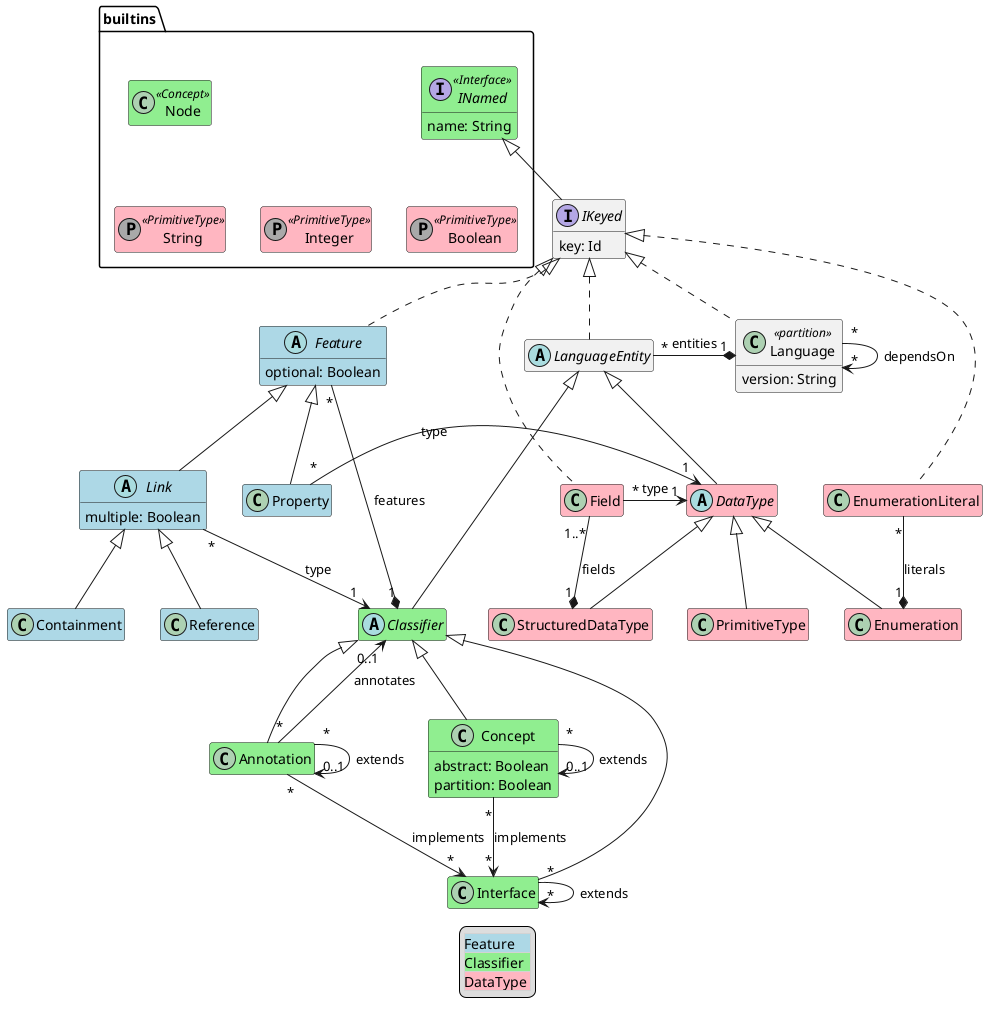 @startuml
hide empty members

package builtins {

    class builtins.Node <<Concept>> #LightGreen

    interface builtins.INamed <<Interface>> #LightGreen {
      name: String
    }

    class String <<(P, darkgray) PrimitiveType>> #LightPink
    class Integer <<(P, darkgray) PrimitiveType>> #LightPink
    class Boolean <<(P, darkgray) PrimitiveType>> #LightPink

    Node -[hidden]- String

    String -[hidden] Integer
    Integer -[hidden] Boolean

}

class Annotation #LightGreen extends Classifier

class Concept #LightGreen extends Classifier {
  abstract: Boolean
  partition: Boolean
}

class Interface #LightGreen extends Classifier

class Containment #LightBlue extends Link

abstract class DataType #LightPink extends LanguageEntity

class Enumeration #LightPink extends DataType

class EnumerationLiteral #LightPink implements IKeyed

abstract class Feature #LightBlue implements IKeyed {
  optional: Boolean
}

class Field #LightPink implements IKeyed

abstract class Classifier #LightGreen extends LanguageEntity

abstract class Link #LightBlue extends Feature {
  multiple: Boolean
}

class Language <<partition>> implements IKeyed {
  version: String
}

abstract class LanguageEntity implements IKeyed

interface IKeyed extends builtins.INamed {
  key: Id
}

class PrimitiveType #LightPink extends DataType

class Property #LightBlue extends Feature

class Reference #LightBlue extends Link

class StructuredDataType #LightPink extends DataType

' relations:

Annotation "*" --> "0..1" Classifier: annotates
Annotation "*" --> "0..1" Annotation: extends
Annotation "*" --> "*" Interface: implements

Concept "*" --> "0..1" Concept: extends
Concept "*" --> "*" Interface: implements

Interface "*" --> "*" Interface: extends

EnumerationLiteral "*" -* "1" Enumeration : literals

Feature "*" -* "1" Classifier: features

Field "*" -> "1" DataType: type

Link "*" --> "1" Classifier: type

Language "*" --> "*" Language: dependsOn
LanguageEntity "*" -* "1" Language: entities

Property "*" -> "1" DataType: type

Field "1..*" -* "1" StructuredDataType: fields

Language -[hidden]- EnumerationLiteral

legend
  <#LightGray,#LightGray>| <#LightBlue>Feature |
  | <#LightGreen>Classifier |
  | <#LightPink>DataType |
end legend
@enduml
